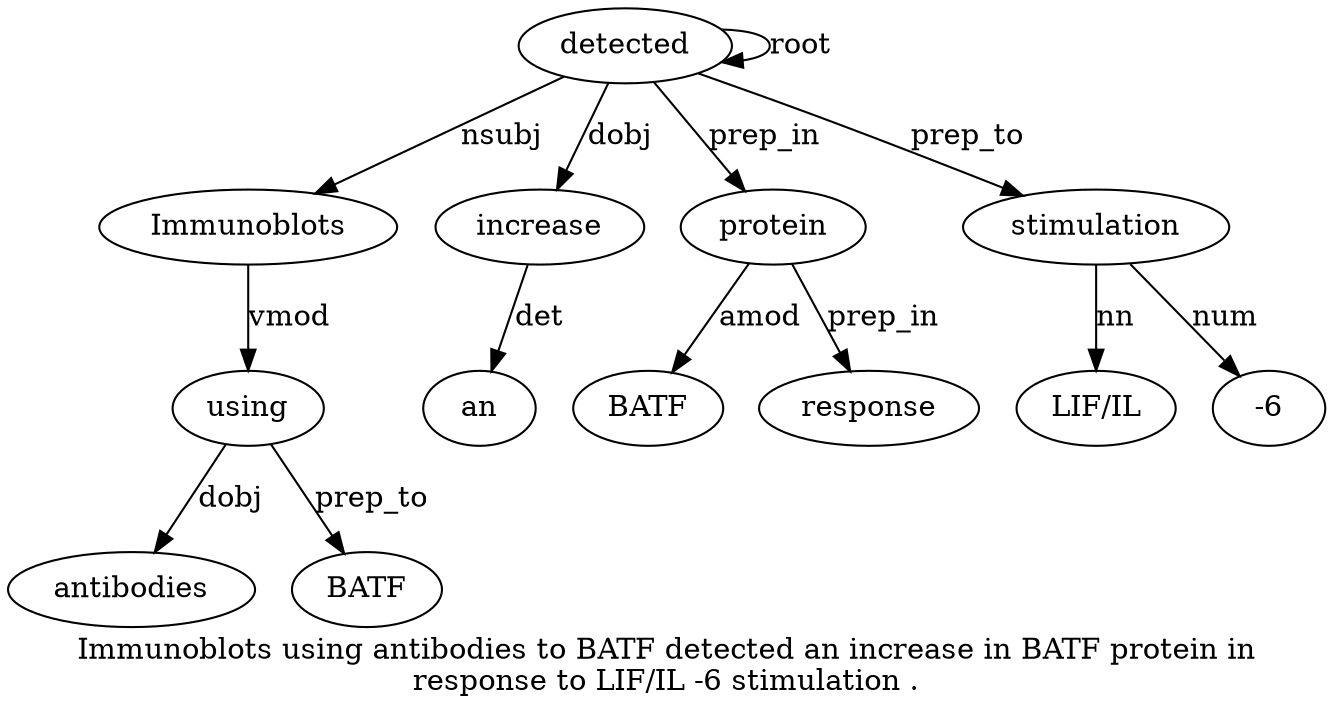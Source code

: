digraph "Immunoblots using antibodies to BATF detected an increase in BATF protein in response to LIF/IL -6 stimulation ." {
label="Immunoblots using antibodies to BATF detected an increase in BATF protein in
response to LIF/IL -6 stimulation .";
detected6 [style=filled, fillcolor=white, label=detected];
Immunoblots1 [style=filled, fillcolor=white, label=Immunoblots];
detected6 -> Immunoblots1  [label=nsubj];
using2 [style=filled, fillcolor=white, label=using];
Immunoblots1 -> using2  [label=vmod];
antibodies3 [style=filled, fillcolor=white, label=antibodies];
using2 -> antibodies3  [label=dobj];
BATF5 [style=filled, fillcolor=white, label=BATF];
using2 -> BATF5  [label=prep_to];
detected6 -> detected6  [label=root];
increase8 [style=filled, fillcolor=white, label=increase];
an7 [style=filled, fillcolor=white, label=an];
increase8 -> an7  [label=det];
detected6 -> increase8  [label=dobj];
protein11 [style=filled, fillcolor=white, label=protein];
BATF10 [style=filled, fillcolor=white, label=BATF];
protein11 -> BATF10  [label=amod];
detected6 -> protein11  [label=prep_in];
response13 [style=filled, fillcolor=white, label=response];
protein11 -> response13  [label=prep_in];
stimulation17 [style=filled, fillcolor=white, label=stimulation];
"LIF/IL15" [style=filled, fillcolor=white, label="LIF/IL"];
stimulation17 -> "LIF/IL15"  [label=nn];
"-61" [style=filled, fillcolor=white, label="-6"];
stimulation17 -> "-61"  [label=num];
detected6 -> stimulation17  [label=prep_to];
}
